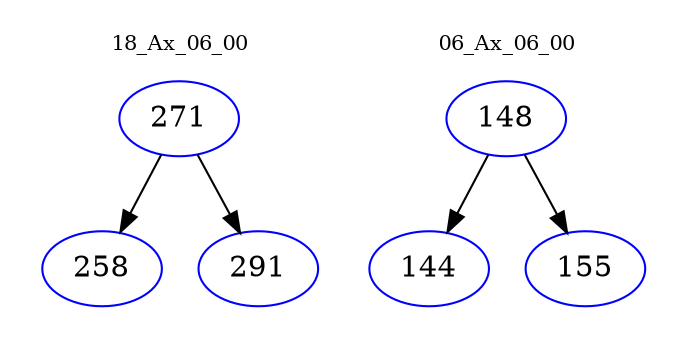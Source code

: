 digraph{
subgraph cluster_0 {
color = white
label = "18_Ax_06_00";
fontsize=10;
T0_271 [label="271", color="blue"]
T0_271 -> T0_258 [color="black"]
T0_258 [label="258", color="blue"]
T0_271 -> T0_291 [color="black"]
T0_291 [label="291", color="blue"]
}
subgraph cluster_1 {
color = white
label = "06_Ax_06_00";
fontsize=10;
T1_148 [label="148", color="blue"]
T1_148 -> T1_144 [color="black"]
T1_144 [label="144", color="blue"]
T1_148 -> T1_155 [color="black"]
T1_155 [label="155", color="blue"]
}
}
